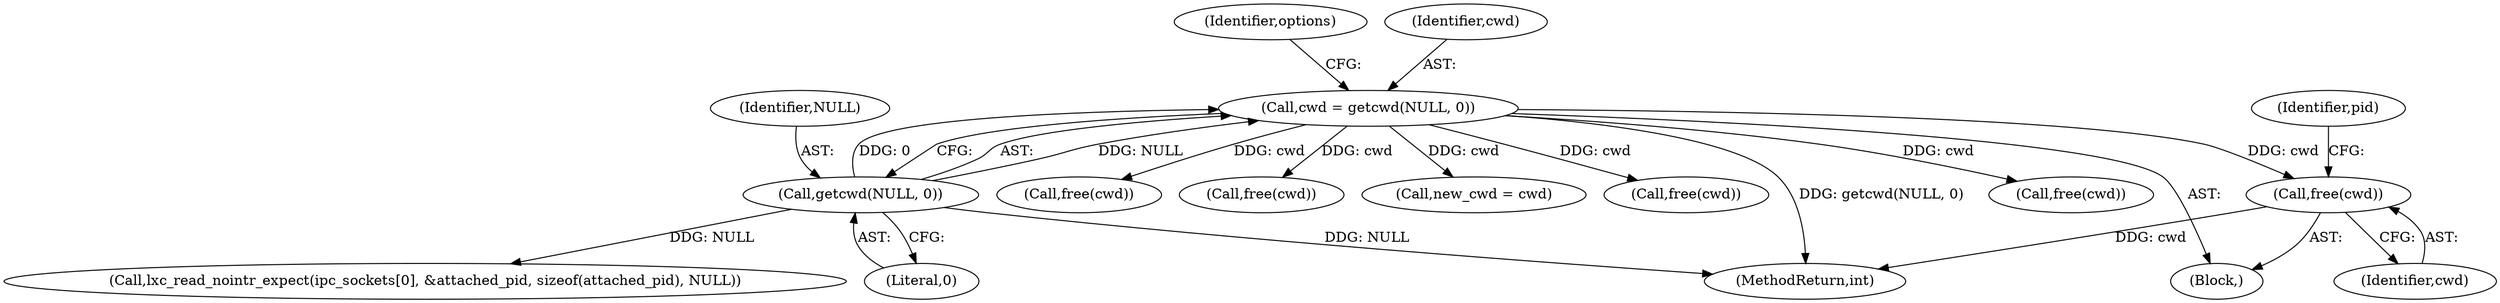digraph "0_lxc_81f466d05f2a89cb4f122ef7f593ff3f279b165c_1@API" {
"1000737" [label="(Call,free(cwd))"];
"1000246" [label="(Call,cwd = getcwd(NULL, 0))"];
"1000248" [label="(Call,getcwd(NULL, 0))"];
"1000339" [label="(Call,free(cwd))"];
"1000250" [label="(Literal,0)"];
"1000248" [label="(Call,getcwd(NULL, 0))"];
"1000299" [label="(Call,free(cwd))"];
"1000723" [label="(Call,new_cwd = cwd)"];
"1000249" [label="(Identifier,NULL)"];
"1000737" [label="(Call,free(cwd))"];
"1000254" [label="(Identifier,options)"];
"1000276" [label="(Call,free(cwd))"];
"1000791" [label="(MethodReturn,int)"];
"1000742" [label="(Identifier,pid)"];
"1000139" [label="(Block,)"];
"1000246" [label="(Call,cwd = getcwd(NULL, 0))"];
"1000316" [label="(Call,free(cwd))"];
"1000247" [label="(Identifier,cwd)"];
"1000395" [label="(Call,lxc_read_nointr_expect(ipc_sockets[0], &attached_pid, sizeof(attached_pid), NULL))"];
"1000738" [label="(Identifier,cwd)"];
"1000737" -> "1000139"  [label="AST: "];
"1000737" -> "1000738"  [label="CFG: "];
"1000738" -> "1000737"  [label="AST: "];
"1000742" -> "1000737"  [label="CFG: "];
"1000737" -> "1000791"  [label="DDG: cwd"];
"1000246" -> "1000737"  [label="DDG: cwd"];
"1000246" -> "1000139"  [label="AST: "];
"1000246" -> "1000248"  [label="CFG: "];
"1000247" -> "1000246"  [label="AST: "];
"1000248" -> "1000246"  [label="AST: "];
"1000254" -> "1000246"  [label="CFG: "];
"1000246" -> "1000791"  [label="DDG: getcwd(NULL, 0)"];
"1000248" -> "1000246"  [label="DDG: NULL"];
"1000248" -> "1000246"  [label="DDG: 0"];
"1000246" -> "1000276"  [label="DDG: cwd"];
"1000246" -> "1000299"  [label="DDG: cwd"];
"1000246" -> "1000316"  [label="DDG: cwd"];
"1000246" -> "1000339"  [label="DDG: cwd"];
"1000246" -> "1000723"  [label="DDG: cwd"];
"1000248" -> "1000250"  [label="CFG: "];
"1000249" -> "1000248"  [label="AST: "];
"1000250" -> "1000248"  [label="AST: "];
"1000248" -> "1000791"  [label="DDG: NULL"];
"1000248" -> "1000395"  [label="DDG: NULL"];
}

